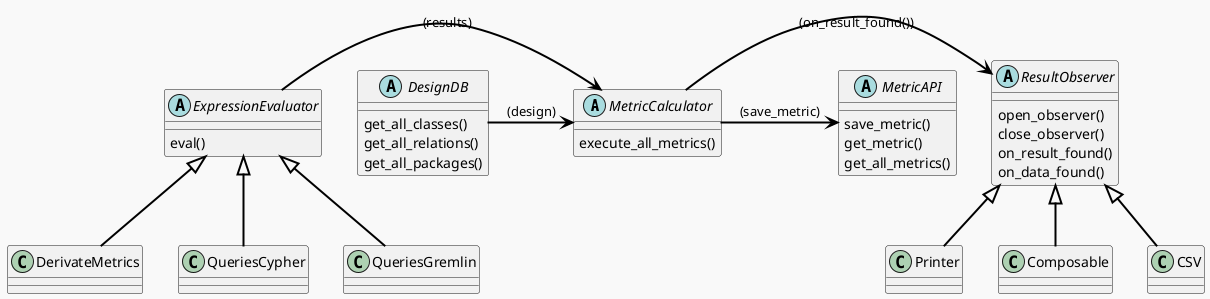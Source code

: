 @startuml MetricCalculator-resultObserver
skinparam packageStyle rectangle
skinparam shadowing false
skinparam backgroundColor #F9F9F9
skinparam packageBackgroundColor #DDDDDD
skinparam packageBorderColor #000000
skinparam arrowColor #000000
skinparam arrowThickness 2

abstract class MetricCalculator {
    execute_all_metrics()
}
abstract class ExpressionEvaluator {
    eval()
}
abstract class MetricAPI {
    save_metric()
    get_metric()
    get_all_metrics()
}
abstract class DesignDB{
    get_all_classes()
    get_all_relations()
    get_all_packages()
}
abstract class ResultObserver {
    open_observer()
    close_observer()
    on_result_found()
    on_data_found()
}

class DerivateMetrics
class QueriesCypher
class QueriesGremlin

class Printer
class Composable
class CSV


ExpressionEvaluator <|-- QueriesCypher   
ExpressionEvaluator <|-- QueriesGremlin
ExpressionEvaluator <|-- DerivateMetrics

ResultObserver <|-- Printer
ResultObserver <|-- Composable
ResultObserver <|-- CSV

ExpressionEvaluator -> MetricCalculator : (results)
MetricCalculator -> ResultObserver : (on_result_found())
DesignDB -> MetricCalculator : (design)
MetricCalculator  -> MetricAPI : (save_metric)

@enduml